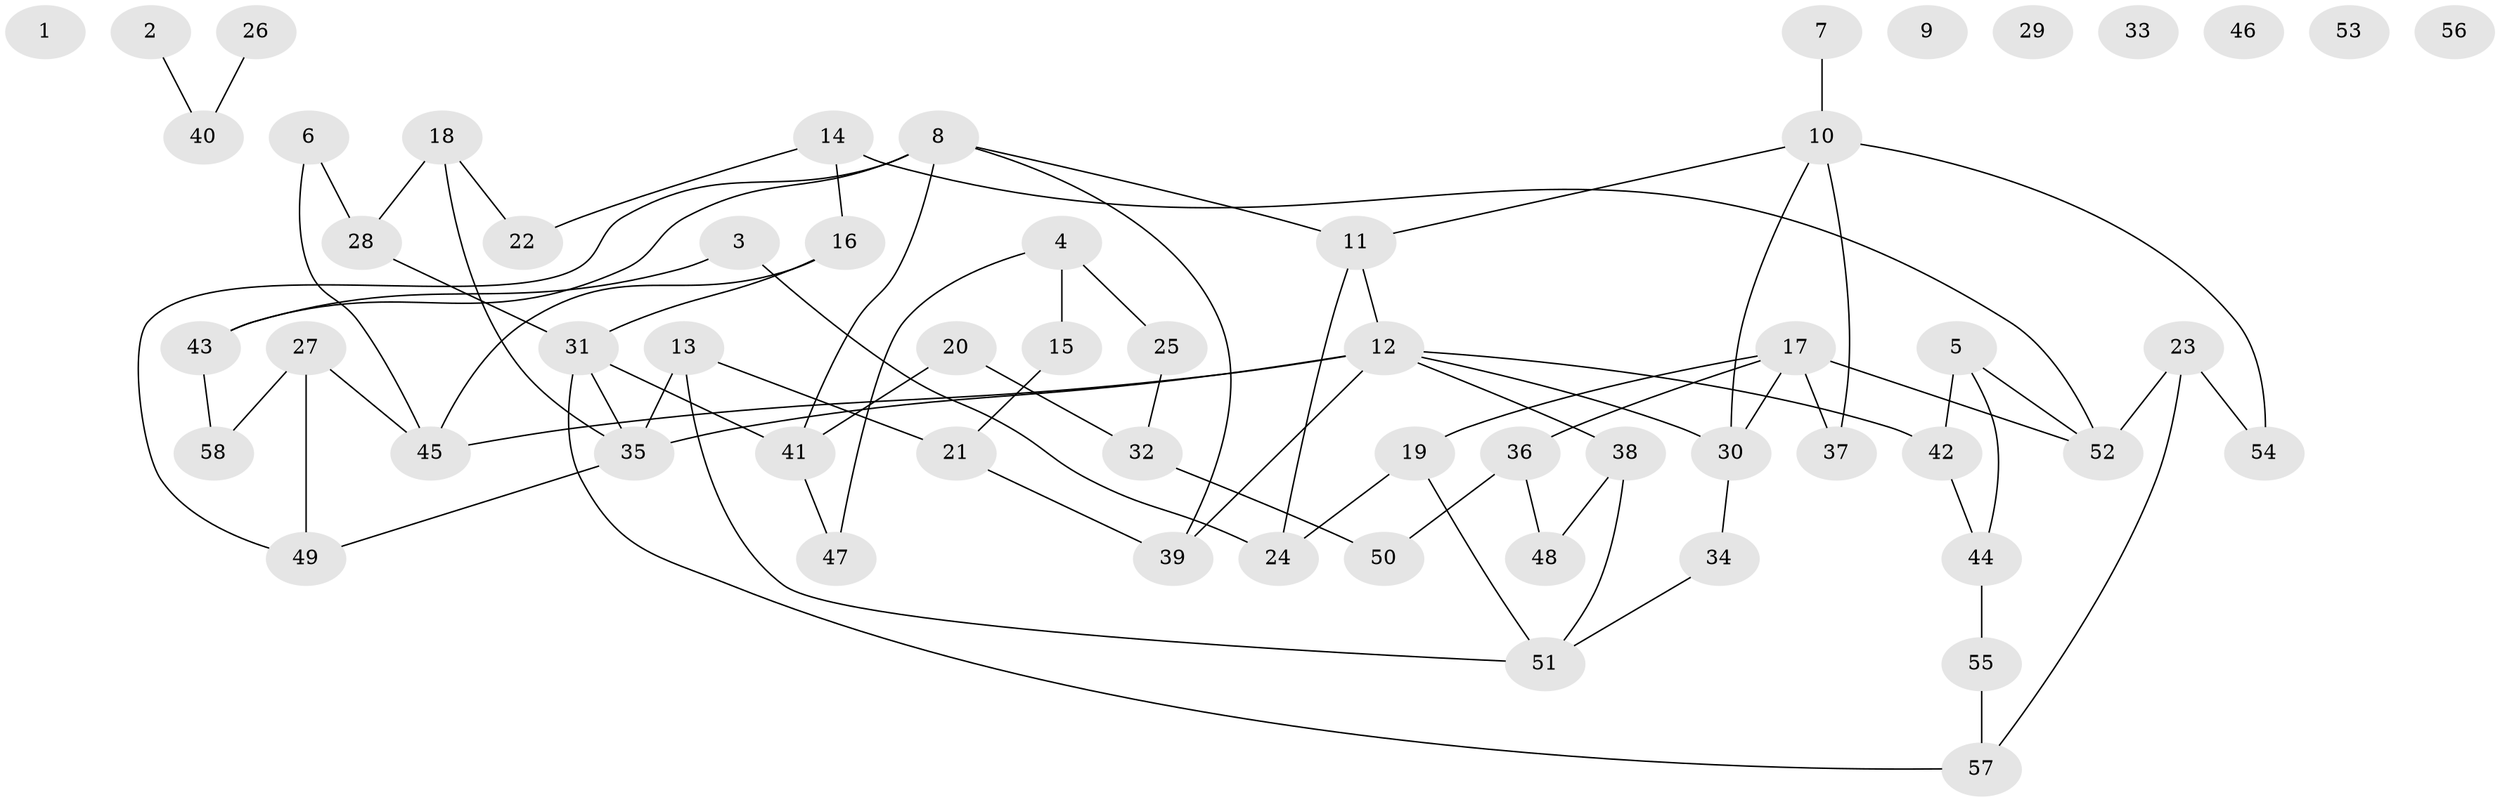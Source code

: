 // Generated by graph-tools (version 1.1) at 2025/49/03/09/25 03:49:06]
// undirected, 58 vertices, 76 edges
graph export_dot {
graph [start="1"]
  node [color=gray90,style=filled];
  1;
  2;
  3;
  4;
  5;
  6;
  7;
  8;
  9;
  10;
  11;
  12;
  13;
  14;
  15;
  16;
  17;
  18;
  19;
  20;
  21;
  22;
  23;
  24;
  25;
  26;
  27;
  28;
  29;
  30;
  31;
  32;
  33;
  34;
  35;
  36;
  37;
  38;
  39;
  40;
  41;
  42;
  43;
  44;
  45;
  46;
  47;
  48;
  49;
  50;
  51;
  52;
  53;
  54;
  55;
  56;
  57;
  58;
  2 -- 40;
  3 -- 24;
  3 -- 43;
  4 -- 15;
  4 -- 25;
  4 -- 47;
  5 -- 42;
  5 -- 44;
  5 -- 52;
  6 -- 28;
  6 -- 45;
  7 -- 10;
  8 -- 11;
  8 -- 39;
  8 -- 41;
  8 -- 43;
  8 -- 49;
  10 -- 11;
  10 -- 30;
  10 -- 37;
  10 -- 54;
  11 -- 12;
  11 -- 24;
  12 -- 30;
  12 -- 35;
  12 -- 38;
  12 -- 39;
  12 -- 42;
  12 -- 45;
  13 -- 21;
  13 -- 35;
  13 -- 51;
  14 -- 16;
  14 -- 22;
  14 -- 52;
  15 -- 21;
  16 -- 31;
  16 -- 45;
  17 -- 19;
  17 -- 30;
  17 -- 36;
  17 -- 37;
  17 -- 52;
  18 -- 22;
  18 -- 28;
  18 -- 35;
  19 -- 24;
  19 -- 51;
  20 -- 32;
  20 -- 41;
  21 -- 39;
  23 -- 52;
  23 -- 54;
  23 -- 57;
  25 -- 32;
  26 -- 40;
  27 -- 45;
  27 -- 49;
  27 -- 58;
  28 -- 31;
  30 -- 34;
  31 -- 35;
  31 -- 41;
  31 -- 57;
  32 -- 50;
  34 -- 51;
  35 -- 49;
  36 -- 48;
  36 -- 50;
  38 -- 48;
  38 -- 51;
  41 -- 47;
  42 -- 44;
  43 -- 58;
  44 -- 55;
  55 -- 57;
}
